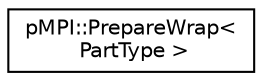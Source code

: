 digraph "Graphical Class Hierarchy"
{
  edge [fontname="Helvetica",fontsize="10",labelfontname="Helvetica",labelfontsize="10"];
  node [fontname="Helvetica",fontsize="10",shape=record];
  rankdir="LR";
  Node0 [label="pMPI::PrepareWrap\<\l PartType \>",height=0.2,width=0.4,color="black", fillcolor="white", style="filled",URL="$structp_m_p_i_1_1_prepare_wrap.html",tooltip="Wrapper around a computable object that calls the prepare() method of the wrapped object and carries ..."];
}
